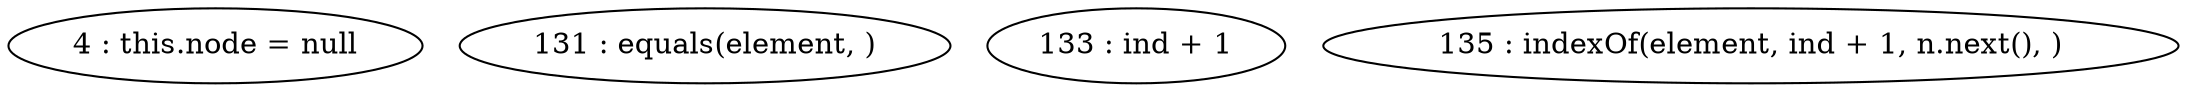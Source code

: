 digraph G {
"4 : this.node = null"
"131 : equals(element, )"
"133 : ind + 1"
"135 : indexOf(element, ind + 1, n.next(), )"
}